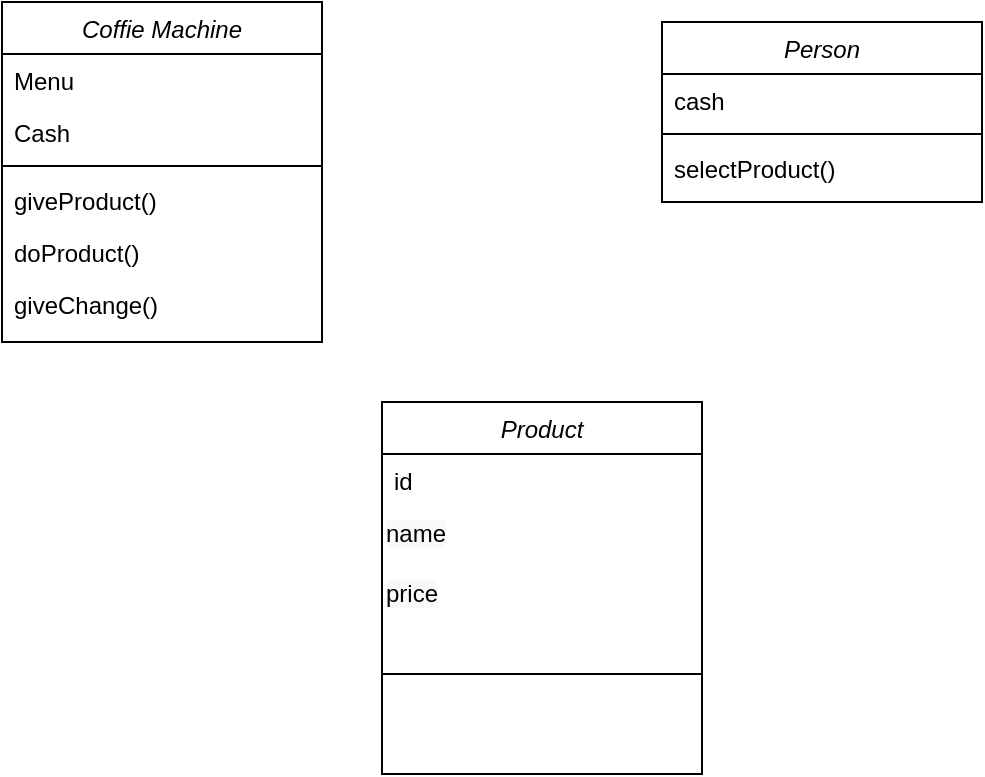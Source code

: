 <mxfile version="13.8.8" type="device"><diagram id="C5RBs43oDa-KdzZeNtuy" name="Page-1"><mxGraphModel dx="677" dy="378" grid="1" gridSize="10" guides="1" tooltips="1" connect="1" arrows="1" fold="1" page="1" pageScale="1" pageWidth="827" pageHeight="1169" math="0" shadow="0"><root><mxCell id="WIyWlLk6GJQsqaUBKTNV-0"/><mxCell id="WIyWlLk6GJQsqaUBKTNV-1" parent="WIyWlLk6GJQsqaUBKTNV-0"/><mxCell id="f_7iEE0zMdUv93gciGSw-30" value="Coffie Machine" style="swimlane;fontStyle=2;align=center;verticalAlign=top;childLayout=stackLayout;horizontal=1;startSize=26;horizontalStack=0;resizeParent=1;resizeLast=0;collapsible=1;marginBottom=0;rounded=0;shadow=0;strokeWidth=1;" vertex="1" parent="WIyWlLk6GJQsqaUBKTNV-1"><mxGeometry x="60" y="30" width="160" height="170" as="geometry"><mxRectangle x="230" y="140" width="160" height="26" as="alternateBounds"/></mxGeometry></mxCell><mxCell id="f_7iEE0zMdUv93gciGSw-31" value="Menu" style="text;align=left;verticalAlign=top;spacingLeft=4;spacingRight=4;overflow=hidden;rotatable=0;points=[[0,0.5],[1,0.5]];portConstraint=eastwest;" vertex="1" parent="f_7iEE0zMdUv93gciGSw-30"><mxGeometry y="26" width="160" height="26" as="geometry"/></mxCell><mxCell id="f_7iEE0zMdUv93gciGSw-32" value="Cash" style="text;align=left;verticalAlign=top;spacingLeft=4;spacingRight=4;overflow=hidden;rotatable=0;points=[[0,0.5],[1,0.5]];portConstraint=eastwest;rounded=0;shadow=0;html=0;" vertex="1" parent="f_7iEE0zMdUv93gciGSw-30"><mxGeometry y="52" width="160" height="26" as="geometry"/></mxCell><mxCell id="f_7iEE0zMdUv93gciGSw-34" value="" style="line;html=1;strokeWidth=1;align=left;verticalAlign=middle;spacingTop=-1;spacingLeft=3;spacingRight=3;rotatable=0;labelPosition=right;points=[];portConstraint=eastwest;" vertex="1" parent="f_7iEE0zMdUv93gciGSw-30"><mxGeometry y="78" width="160" height="8" as="geometry"/></mxCell><mxCell id="f_7iEE0zMdUv93gciGSw-35" value="giveProduct()" style="text;align=left;verticalAlign=top;spacingLeft=4;spacingRight=4;overflow=hidden;rotatable=0;points=[[0,0.5],[1,0.5]];portConstraint=eastwest;" vertex="1" parent="f_7iEE0zMdUv93gciGSw-30"><mxGeometry y="86" width="160" height="26" as="geometry"/></mxCell><mxCell id="f_7iEE0zMdUv93gciGSw-37" value="doProduct()" style="text;align=left;verticalAlign=top;spacingLeft=4;spacingRight=4;overflow=hidden;rotatable=0;points=[[0,0.5],[1,0.5]];portConstraint=eastwest;" vertex="1" parent="f_7iEE0zMdUv93gciGSw-30"><mxGeometry y="112" width="160" height="26" as="geometry"/></mxCell><mxCell id="f_7iEE0zMdUv93gciGSw-36" value="giveChange()" style="text;align=left;verticalAlign=top;spacingLeft=4;spacingRight=4;overflow=hidden;rotatable=0;points=[[0,0.5],[1,0.5]];portConstraint=eastwest;" vertex="1" parent="f_7iEE0zMdUv93gciGSw-30"><mxGeometry y="138" width="160" height="32" as="geometry"/></mxCell><mxCell id="f_7iEE0zMdUv93gciGSw-39" value="Person" style="swimlane;fontStyle=2;align=center;verticalAlign=top;childLayout=stackLayout;horizontal=1;startSize=26;horizontalStack=0;resizeParent=1;resizeLast=0;collapsible=1;marginBottom=0;rounded=0;shadow=0;strokeWidth=1;" vertex="1" parent="WIyWlLk6GJQsqaUBKTNV-1"><mxGeometry x="390" y="40" width="160" height="90" as="geometry"><mxRectangle x="230" y="140" width="160" height="26" as="alternateBounds"/></mxGeometry></mxCell><mxCell id="f_7iEE0zMdUv93gciGSw-40" value="cash" style="text;align=left;verticalAlign=top;spacingLeft=4;spacingRight=4;overflow=hidden;rotatable=0;points=[[0,0.5],[1,0.5]];portConstraint=eastwest;" vertex="1" parent="f_7iEE0zMdUv93gciGSw-39"><mxGeometry y="26" width="160" height="26" as="geometry"/></mxCell><mxCell id="f_7iEE0zMdUv93gciGSw-42" value="" style="line;html=1;strokeWidth=1;align=left;verticalAlign=middle;spacingTop=-1;spacingLeft=3;spacingRight=3;rotatable=0;labelPosition=right;points=[];portConstraint=eastwest;" vertex="1" parent="f_7iEE0zMdUv93gciGSw-39"><mxGeometry y="52" width="160" height="8" as="geometry"/></mxCell><mxCell id="f_7iEE0zMdUv93gciGSw-48" value="selectProduct()" style="text;align=left;verticalAlign=top;spacingLeft=4;spacingRight=4;overflow=hidden;rotatable=0;points=[[0,0.5],[1,0.5]];portConstraint=eastwest;" vertex="1" parent="f_7iEE0zMdUv93gciGSw-39"><mxGeometry y="60" width="160" height="26" as="geometry"/></mxCell><mxCell id="f_7iEE0zMdUv93gciGSw-49" value="Product" style="swimlane;fontStyle=2;align=center;verticalAlign=top;childLayout=stackLayout;horizontal=1;startSize=26;horizontalStack=0;resizeParent=1;resizeLast=0;collapsible=1;marginBottom=0;rounded=0;shadow=0;strokeWidth=1;" vertex="1" parent="WIyWlLk6GJQsqaUBKTNV-1"><mxGeometry x="250" y="230" width="160" height="186" as="geometry"><mxRectangle x="230" y="140" width="160" height="26" as="alternateBounds"/></mxGeometry></mxCell><mxCell id="f_7iEE0zMdUv93gciGSw-50" value="id" style="text;align=left;verticalAlign=top;spacingLeft=4;spacingRight=4;overflow=hidden;rotatable=0;points=[[0,0.5],[1,0.5]];portConstraint=eastwest;" vertex="1" parent="f_7iEE0zMdUv93gciGSw-49"><mxGeometry y="26" width="160" height="26" as="geometry"/></mxCell><mxCell id="f_7iEE0zMdUv93gciGSw-53" value="&lt;span style=&quot;color: rgb(0 , 0 , 0) ; font-family: &amp;#34;helvetica&amp;#34; ; font-size: 12px ; font-style: normal ; font-weight: 400 ; letter-spacing: normal ; text-align: left ; text-indent: 0px ; text-transform: none ; word-spacing: 0px ; background-color: rgb(248 , 249 , 250) ; display: inline ; float: none&quot;&gt;name&lt;/span&gt;" style="text;whiteSpace=wrap;html=1;" vertex="1" parent="f_7iEE0zMdUv93gciGSw-49"><mxGeometry y="52" width="160" height="30" as="geometry"/></mxCell><mxCell id="f_7iEE0zMdUv93gciGSw-54" value="&lt;span style=&quot;color: rgb(0 , 0 , 0) ; font-family: &amp;#34;helvetica&amp;#34; ; font-size: 12px ; font-style: normal ; font-weight: 400 ; letter-spacing: normal ; text-align: left ; text-indent: 0px ; text-transform: none ; word-spacing: 0px ; background-color: rgb(248 , 249 , 250) ; display: inline ; float: none&quot;&gt;price&lt;/span&gt;" style="text;whiteSpace=wrap;html=1;" vertex="1" parent="f_7iEE0zMdUv93gciGSw-49"><mxGeometry y="82" width="160" height="30" as="geometry"/></mxCell><mxCell id="f_7iEE0zMdUv93gciGSw-51" value="" style="line;html=1;strokeWidth=1;align=left;verticalAlign=middle;spacingTop=-1;spacingLeft=3;spacingRight=3;rotatable=0;labelPosition=right;points=[];portConstraint=eastwest;" vertex="1" parent="f_7iEE0zMdUv93gciGSw-49"><mxGeometry y="112" width="160" height="48" as="geometry"/></mxCell></root></mxGraphModel></diagram></mxfile>